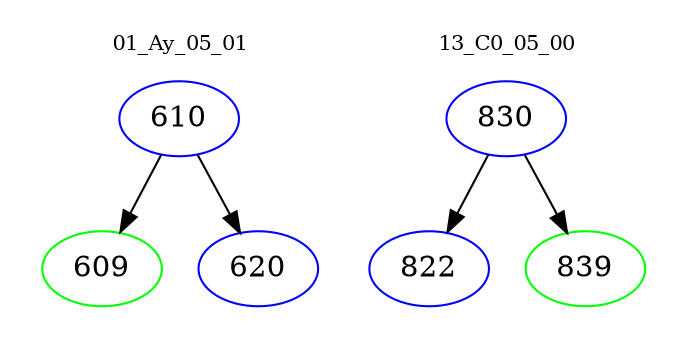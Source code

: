 digraph{
subgraph cluster_0 {
color = white
label = "01_Ay_05_01";
fontsize=10;
T0_610 [label="610", color="blue"]
T0_610 -> T0_609 [color="black"]
T0_609 [label="609", color="green"]
T0_610 -> T0_620 [color="black"]
T0_620 [label="620", color="blue"]
}
subgraph cluster_1 {
color = white
label = "13_C0_05_00";
fontsize=10;
T1_830 [label="830", color="blue"]
T1_830 -> T1_822 [color="black"]
T1_822 [label="822", color="blue"]
T1_830 -> T1_839 [color="black"]
T1_839 [label="839", color="green"]
}
}
